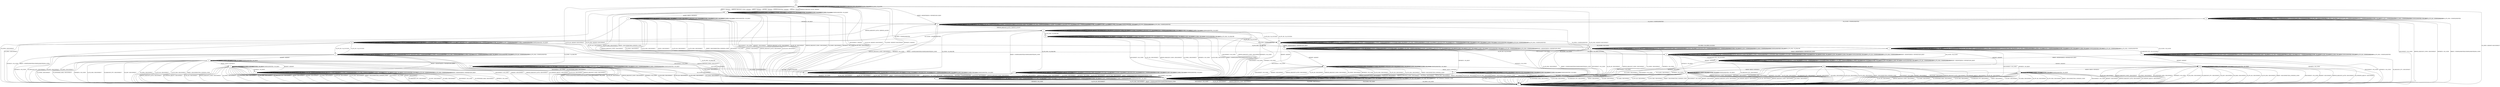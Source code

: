 digraph "" {
	graph ["Incoming time"=0.42444729804992676,
		"Outgoing time"=0.5488038063049316,
		Output="{'States': 32, 'Transitions': 683, 'Filename': '../results/ssh/OpenSSH-OpenSSH-cvc4-2.dot'}",
		Reference="{'States': 32, 'Transitions': 683, 'Filename': '../subjects/ssh/OpenSSH.dot'}",
		Solver=cvc4,
		Updated="{'States': 32, 'Transitions': 683, 'Filename': '../subjects/ssh/OpenSSH.dot'}",
		"f-measure"=1.0,
		precision=1.0,
		recall=1.0
	];
	a -> a	[key=0,
		label="KEXINIT / UNIMPLEMENTED"];
	a -> a	[key=1,
		label="SERVICE_REQUEST_AUTH / SERVICE_ACCEPT"];
	a -> a	[key=2,
		label="CH_WINDOW_ADJUST / UNIMPLEMENTED"];
	a -> a	[key=3,
		label="DEBUG / NO_RESP"];
	a -> a	[key=4,
		label="UA_NONE / UA_FAILURE"];
	a -> a	[key=5,
		label="CH_EXTENDED_DATA / UNIMPLEMENTED"];
	a -> a	[key=6,
		label="CH_OPEN / CH_MAX"];
	a -> a	[key=7,
		label="CH_REQUEST_PTY / UNIMPLEMENTED"];
	a -> a	[key=8,
		label="KEX30 / UNIMPLEMENTED"];
	a -> a	[key=9,
		label="IGNORE / NO_RESP"];
	a -> a	[key=10,
		label="CH_EOF / UNIMPLEMENTED"];
	a -> a	[key=11,
		label="CH_DATA / UNIMPLEMENTED"];
	a -> a	[key=12,
		label="UNIMPLEMENTED / NO_RESP"];
	a -> e	[key=0,
		label="CH_CLOSE / UNIMPLEMENTED"];
	a -> p	[key=0,
		label="DISCONNECT / NO_CONN"];
	a -> p	[key=1,
		label="UA_PK_OK / DISCONNECT"];
	a -> p	[key=2,
		label="SERVICE_REQUEST_CONN / DISCONNECT"];
	a -> p	[key=3,
		label="NEWKEYS / NO_CONN"];
	a -> p	[key=4,
		label="UA_PK_NOK / DISCONNECT"];
	a -> p	[key=5,
		label="UA_PW_OK / DISCONNECT"];
	a -> p	[key=6,
		label="UA_PW_NOK / DISCONNECT"];
	a -> p	[key=7,
		label="REKEY / UNIMPLEMENTED|UNIMPLEMENTED|NO_CONN"];
	b -> b	[key=0,
		label="KEXINIT / UNIMPLEMENTED"];
	b -> b	[key=1,
		label="CH_WINDOW_ADJUST / CH_NONE"];
	b -> b	[key=2,
		label="DEBUG / NO_RESP"];
	b -> b	[key=3,
		label="UA_PK_OK / UNIMPLEMENTED"];
	b -> b	[key=4,
		label="UA_NONE / UNIMPLEMENTED"];
	b -> b	[key=5,
		label="CH_EXTENDED_DATA / CH_NONE"];
	b -> b	[key=6,
		label="UA_PK_NOK / UNIMPLEMENTED"];
	b -> b	[key=7,
		label="CH_CLOSE / CH_NONE"];
	b -> b	[key=8,
		label="CH_REQUEST_PTY / CH_NONE"];
	b -> b	[key=9,
		label="KEX30 / UNIMPLEMENTED"];
	b -> b	[key=10,
		label="IGNORE / NO_RESP"];
	b -> b	[key=11,
		label="CH_EOF / CH_NONE"];
	b -> b	[key=12,
		label="CH_DATA / CH_NONE"];
	b -> b	[key=13,
		label="UNIMPLEMENTED / NO_RESP"];
	b -> b	[key=14,
		label="UA_PW_OK / UNIMPLEMENTED"];
	b -> b	[key=15,
		label="UA_PW_NOK / UNIMPLEMENTED"];
	b -> j	[key=0,
		label="SERVICE_REQUEST_AUTH / SERVICE_ACCEPT"];
	b -> q	[key=0,
		label="DISCONNECT / NO_CONN"];
	b -> q	[key=1,
		label="SERVICE_REQUEST_CONN / DISCONNECT"];
	b -> q	[key=2,
		label="NEWKEYS / NO_CONN"];
	b -> q	[key=3,
		label="REKEY / UNIMPLEMENTED|UNIMPLEMENTED|NO_CONN"];
	b -> cc	[key=0,
		label="CH_OPEN / UNIMPLEMENTED"];
	c -> c	[key=0,
		label="CH_WINDOW_ADJUST / CH_NONE"];
	c -> c	[key=1,
		label="DEBUG / NO_RESP"];
	c -> c	[key=2,
		label="CH_EXTENDED_DATA / CH_NONE"];
	c -> c	[key=3,
		label="CH_CLOSE / CH_NONE"];
	c -> c	[key=4,
		label="CH_REQUEST_PTY / CH_NONE"];
	c -> c	[key=5,
		label="IGNORE / NO_RESP"];
	c -> c	[key=6,
		label="CH_EOF / CH_NONE"];
	c -> c	[key=7,
		label="CH_DATA / CH_NONE"];
	c -> c	[key=8,
		label="UNIMPLEMENTED / NO_RESP"];
	c -> p	[key=0,
		label="CH_OPEN / DISCONNECT"];
	c -> q	[key=0,
		label="DISCONNECT / NO_CONN"];
	c -> q	[key=1,
		label="KEXINIT / DISCONNECT"];
	c -> q	[key=2,
		label="SERVICE_REQUEST_AUTH / DISCONNECT"];
	c -> q	[key=3,
		label="UA_PK_OK / DISCONNECT"];
	c -> q	[key=4,
		label="SERVICE_REQUEST_CONN / DISCONNECT"];
	c -> q	[key=5,
		label="UA_NONE / DISCONNECT"];
	c -> q	[key=6,
		label="UA_PK_NOK / DISCONNECT"];
	c -> q	[key=7,
		label="KEX30 / DISCONNECT"];
	c -> q	[key=8,
		label="UA_PW_OK / DISCONNECT"];
	c -> q	[key=9,
		label="UA_PW_NOK / DISCONNECT"];
	c -> q	[key=10,
		label="REKEY / DISCONNECT|NO_CONN|NO_CONN"];
	c -> s	[key=0,
		label="NEWKEYS / NO_RESP"];
	d -> d	[key=0,
		label="KEXINIT / UNIMPLEMENTED"];
	d -> d	[key=1,
		label="SERVICE_REQUEST_AUTH / SERVICE_ACCEPT"];
	d -> d	[key=2,
		label="CH_WINDOW_ADJUST / CH_NONE"];
	d -> d	[key=3,
		label="DEBUG / NO_RESP"];
	d -> d	[key=4,
		label="CH_EXTENDED_DATA / CH_NONE"];
	d -> d	[key=5,
		label="UA_PK_NOK / UA_FAILURE"];
	d -> d	[key=6,
		label="CH_CLOSE / CH_NONE"];
	d -> d	[key=7,
		label="CH_REQUEST_PTY / CH_NONE"];
	d -> d	[key=8,
		label="KEX30 / UNIMPLEMENTED"];
	d -> d	[key=9,
		label="IGNORE / NO_RESP"];
	d -> d	[key=10,
		label="CH_EOF / CH_NONE"];
	d -> d	[key=11,
		label="CH_DATA / CH_NONE"];
	d -> d	[key=12,
		label="UNIMPLEMENTED / NO_RESP"];
	d -> f	[key=0,
		label="CH_OPEN / UNIMPLEMENTED"];
	d -> q	[key=0,
		label="DISCONNECT / NO_CONN"];
	d -> q	[key=1,
		label="UA_PK_OK / DISCONNECT"];
	d -> q	[key=2,
		label="SERVICE_REQUEST_CONN / DISCONNECT"];
	d -> q	[key=3,
		label="UA_NONE / DISCONNECT"];
	d -> q	[key=4,
		label="NEWKEYS / NO_CONN"];
	d -> q	[key=5,
		label="UA_PW_OK / DISCONNECT"];
	d -> q	[key=6,
		label="UA_PW_NOK / DISCONNECT"];
	d -> q	[key=7,
		label="REKEY / UNIMPLEMENTED|UNIMPLEMENTED|NO_CONN"];
	e -> a	[key=0,
		label="CH_OPEN / UNIMPLEMENTED"];
	e -> e	[key=0,
		label="KEXINIT / UNIMPLEMENTED"];
	e -> e	[key=1,
		label="SERVICE_REQUEST_AUTH / SERVICE_ACCEPT"];
	e -> e	[key=2,
		label="CH_WINDOW_ADJUST / CH_NONE"];
	e -> e	[key=3,
		label="DEBUG / NO_RESP"];
	e -> e	[key=4,
		label="UA_NONE / UA_FAILURE"];
	e -> e	[key=5,
		label="CH_EXTENDED_DATA / CH_NONE"];
	e -> e	[key=6,
		label="CH_CLOSE / CH_NONE"];
	e -> e	[key=7,
		label="CH_REQUEST_PTY / CH_NONE"];
	e -> e	[key=8,
		label="KEX30 / UNIMPLEMENTED"];
	e -> e	[key=9,
		label="IGNORE / NO_RESP"];
	e -> e	[key=10,
		label="CH_EOF / CH_NONE"];
	e -> e	[key=11,
		label="CH_DATA / CH_NONE"];
	e -> e	[key=12,
		label="UNIMPLEMENTED / NO_RESP"];
	e -> q	[key=0,
		label="DISCONNECT / NO_CONN"];
	e -> q	[key=1,
		label="UA_PK_OK / DISCONNECT"];
	e -> q	[key=2,
		label="SERVICE_REQUEST_CONN / DISCONNECT"];
	e -> q	[key=3,
		label="NEWKEYS / NO_CONN"];
	e -> q	[key=4,
		label="UA_PK_NOK / DISCONNECT"];
	e -> q	[key=5,
		label="UA_PW_OK / DISCONNECT"];
	e -> q	[key=6,
		label="UA_PW_NOK / DISCONNECT"];
	e -> q	[key=7,
		label="REKEY / UNIMPLEMENTED|UNIMPLEMENTED|NO_CONN"];
	f -> d	[key=0,
		label="CH_CLOSE / UNIMPLEMENTED"];
	f -> f	[key=0,
		label="KEXINIT / UNIMPLEMENTED"];
	f -> f	[key=1,
		label="SERVICE_REQUEST_AUTH / SERVICE_ACCEPT"];
	f -> f	[key=2,
		label="CH_WINDOW_ADJUST / UNIMPLEMENTED"];
	f -> f	[key=3,
		label="DEBUG / NO_RESP"];
	f -> f	[key=4,
		label="CH_EXTENDED_DATA / UNIMPLEMENTED"];
	f -> f	[key=5,
		label="UA_PK_NOK / UA_FAILURE"];
	f -> f	[key=6,
		label="CH_OPEN / CH_MAX"];
	f -> f	[key=7,
		label="CH_REQUEST_PTY / UNIMPLEMENTED"];
	f -> f	[key=8,
		label="KEX30 / UNIMPLEMENTED"];
	f -> f	[key=9,
		label="IGNORE / NO_RESP"];
	f -> f	[key=10,
		label="CH_EOF / UNIMPLEMENTED"];
	f -> f	[key=11,
		label="CH_DATA / UNIMPLEMENTED"];
	f -> f	[key=12,
		label="UNIMPLEMENTED / NO_RESP"];
	f -> p	[key=0,
		label="DISCONNECT / NO_CONN"];
	f -> p	[key=1,
		label="UA_PK_OK / DISCONNECT"];
	f -> p	[key=2,
		label="SERVICE_REQUEST_CONN / DISCONNECT"];
	f -> p	[key=3,
		label="UA_NONE / DISCONNECT"];
	f -> p	[key=4,
		label="NEWKEYS / NO_CONN"];
	f -> p	[key=5,
		label="UA_PW_OK / DISCONNECT"];
	f -> p	[key=6,
		label="UA_PW_NOK / DISCONNECT"];
	f -> p	[key=7,
		label="REKEY / UNIMPLEMENTED|UNIMPLEMENTED|NO_CONN"];
	g -> g	[key=0,
		label="DEBUG / NO_RESP"];
	g -> g	[key=1,
		label="CH_OPEN / CH_MAX"];
	g -> g	[key=2,
		label="IGNORE / NO_RESP"];
	g -> g	[key=3,
		label="UNIMPLEMENTED / NO_RESP"];
	g -> p	[key=0,
		label="DISCONNECT / NO_CONN"];
	g -> p	[key=1,
		label="KEXINIT / DISCONNECT"];
	g -> p	[key=2,
		label="SERVICE_REQUEST_AUTH / DISCONNECT"];
	g -> p	[key=3,
		label="CH_WINDOW_ADJUST / DISCONNECT"];
	g -> p	[key=4,
		label="UA_PK_OK / DISCONNECT"];
	g -> p	[key=5,
		label="SERVICE_REQUEST_CONN / DISCONNECT"];
	g -> p	[key=6,
		label="UA_NONE / DISCONNECT"];
	g -> p	[key=7,
		label="CH_EXTENDED_DATA / DISCONNECT"];
	g -> p	[key=8,
		label="UA_PK_NOK / DISCONNECT"];
	g -> p	[key=9,
		label="CH_REQUEST_PTY / DISCONNECT"];
	g -> p	[key=10,
		label="KEX30 / DISCONNECT"];
	g -> p	[key=11,
		label="CH_EOF / DISCONNECT"];
	g -> p	[key=12,
		label="CH_DATA / DISCONNECT"];
	g -> p	[key=13,
		label="UA_PW_OK / DISCONNECT"];
	g -> p	[key=14,
		label="UA_PW_NOK / DISCONNECT"];
	g -> p	[key=15,
		label="REKEY / DISCONNECT|NO_CONN|NO_CONN"];
	g -> q	[key=0,
		label="CH_CLOSE / DISCONNECT"];
	g -> w	[key=0,
		label="NEWKEYS / NO_RESP"];
	h -> h	[key=0,
		label="KEXINIT / UNIMPLEMENTED"];
	h -> h	[key=1,
		label="SERVICE_REQUEST_AUTH / SERVICE_ACCEPT"];
	h -> h	[key=2,
		label="CH_WINDOW_ADJUST / UNIMPLEMENTED"];
	h -> h	[key=3,
		label="DEBUG / NO_RESP"];
	h -> h	[key=4,
		label="CH_EXTENDED_DATA / UNIMPLEMENTED"];
	h -> h	[key=5,
		label="CH_OPEN / CH_MAX"];
	h -> h	[key=6,
		label="CH_REQUEST_PTY / UNIMPLEMENTED"];
	h -> h	[key=7,
		label="KEX30 / UNIMPLEMENTED"];
	h -> h	[key=8,
		label="IGNORE / NO_RESP"];
	h -> h	[key=9,
		label="CH_EOF / UNIMPLEMENTED"];
	h -> h	[key=10,
		label="CH_DATA / UNIMPLEMENTED"];
	h -> h	[key=11,
		label="UNIMPLEMENTED / NO_RESP"];
	h -> h	[key=12,
		label="UA_PW_NOK / UA_FAILURE"];
	h -> m	[key=0,
		label="CH_CLOSE / UNIMPLEMENTED"];
	h -> p	[key=0,
		label="DISCONNECT / NO_CONN"];
	h -> p	[key=1,
		label="UA_PK_OK / DISCONNECT"];
	h -> p	[key=2,
		label="SERVICE_REQUEST_CONN / DISCONNECT"];
	h -> p	[key=3,
		label="UA_NONE / DISCONNECT"];
	h -> p	[key=4,
		label="NEWKEYS / NO_CONN"];
	h -> p	[key=5,
		label="UA_PK_NOK / DISCONNECT"];
	h -> p	[key=6,
		label="REKEY / UNIMPLEMENTED|UNIMPLEMENTED|NO_CONN"];
	h -> y	[key=0,
		label="UA_PW_OK / UA_SUCCESS"];
	i -> b	[key=0,
		label="NEWKEYS / NO_RESP"];
	i -> i	[key=0,
		label="CH_WINDOW_ADJUST / CH_NONE"];
	i -> i	[key=1,
		label="DEBUG / NO_RESP"];
	i -> i	[key=2,
		label="CH_EXTENDED_DATA / CH_NONE"];
	i -> i	[key=3,
		label="CH_CLOSE / CH_NONE"];
	i -> i	[key=4,
		label="CH_REQUEST_PTY / CH_NONE"];
	i -> i	[key=5,
		label="IGNORE / NO_RESP"];
	i -> i	[key=6,
		label="CH_EOF / CH_NONE"];
	i -> i	[key=7,
		label="CH_DATA / CH_NONE"];
	i -> i	[key=8,
		label="UNIMPLEMENTED / NO_RESP"];
	i -> p	[key=0,
		label="CH_OPEN / DISCONNECT"];
	i -> q	[key=0,
		label="DISCONNECT / NO_CONN"];
	i -> q	[key=1,
		label="KEXINIT / DISCONNECT"];
	i -> q	[key=2,
		label="SERVICE_REQUEST_AUTH / DISCONNECT"];
	i -> q	[key=3,
		label="UA_PK_OK / DISCONNECT"];
	i -> q	[key=4,
		label="SERVICE_REQUEST_CONN / DISCONNECT"];
	i -> q	[key=5,
		label="UA_NONE / DISCONNECT"];
	i -> q	[key=6,
		label="UA_PK_NOK / DISCONNECT"];
	i -> q	[key=7,
		label="KEX30 / DISCONNECT"];
	i -> q	[key=8,
		label="UA_PW_OK / DISCONNECT"];
	i -> q	[key=9,
		label="UA_PW_NOK / DISCONNECT"];
	i -> q	[key=10,
		label="REKEY / DISCONNECT|NO_CONN|NO_CONN"];
	j -> d	[key=0,
		label="UA_PK_NOK / UA_FAILURE"];
	j -> e	[key=0,
		label="UA_NONE / UA_FAILURE"];
	j -> j	[key=0,
		label="KEXINIT / UNIMPLEMENTED"];
	j -> j	[key=1,
		label="SERVICE_REQUEST_AUTH / SERVICE_ACCEPT"];
	j -> j	[key=2,
		label="CH_WINDOW_ADJUST / CH_NONE"];
	j -> j	[key=3,
		label="DEBUG / NO_RESP"];
	j -> j	[key=4,
		label="CH_EXTENDED_DATA / CH_NONE"];
	j -> j	[key=5,
		label="CH_CLOSE / CH_NONE"];
	j -> j	[key=6,
		label="CH_REQUEST_PTY / CH_NONE"];
	j -> j	[key=7,
		label="KEX30 / UNIMPLEMENTED"];
	j -> j	[key=8,
		label="IGNORE / NO_RESP"];
	j -> j	[key=9,
		label="CH_EOF / CH_NONE"];
	j -> j	[key=10,
		label="CH_DATA / CH_NONE"];
	j -> j	[key=11,
		label="UNIMPLEMENTED / NO_RESP"];
	j -> m	[key=0,
		label="UA_PW_NOK / UA_FAILURE"];
	j -> n	[key=0,
		label="UA_PK_OK / UA_SUCCESS"];
	j -> n	[key=1,
		label="UA_PW_OK / UA_SUCCESS"];
	j -> q	[key=0,
		label="DISCONNECT / NO_CONN"];
	j -> q	[key=1,
		label="SERVICE_REQUEST_CONN / DISCONNECT"];
	j -> q	[key=2,
		label="NEWKEYS / NO_CONN"];
	j -> q	[key=3,
		label="REKEY / UNIMPLEMENTED|UNIMPLEMENTED|NO_CONN"];
	j -> aa	[key=0,
		label="CH_OPEN / UNIMPLEMENTED"];
	k -> k	[key=0,
		label="DEBUG / NO_RESP"];
	k -> k	[key=1,
		label="CH_OPEN / CH_MAX"];
	k -> k	[key=2,
		label="IGNORE / NO_RESP"];
	k -> k	[key=3,
		label="UNIMPLEMENTED / NO_RESP"];
	k -> p	[key=0,
		label="DISCONNECT / NO_CONN"];
	k -> p	[key=1,
		label="KEXINIT / DISCONNECT"];
	k -> p	[key=2,
		label="SERVICE_REQUEST_AUTH / DISCONNECT"];
	k -> p	[key=3,
		label="CH_WINDOW_ADJUST / DISCONNECT"];
	k -> p	[key=4,
		label="UA_PK_OK / DISCONNECT"];
	k -> p	[key=5,
		label="SERVICE_REQUEST_CONN / DISCONNECT"];
	k -> p	[key=6,
		label="UA_NONE / DISCONNECT"];
	k -> p	[key=7,
		label="CH_EXTENDED_DATA / DISCONNECT"];
	k -> p	[key=8,
		label="NEWKEYS / NO_CONN"];
	k -> p	[key=9,
		label="UA_PK_NOK / DISCONNECT"];
	k -> p	[key=10,
		label="CH_REQUEST_PTY / DISCONNECT"];
	k -> p	[key=11,
		label="CH_EOF / DISCONNECT"];
	k -> p	[key=12,
		label="CH_DATA / DISCONNECT"];
	k -> p	[key=13,
		label="UA_PW_OK / DISCONNECT"];
	k -> p	[key=14,
		label="UA_PW_NOK / DISCONNECT"];
	k -> p	[key=15,
		label="REKEY / DISCONNECT|NO_CONN|NO_CONN"];
	k -> q	[key=0,
		label="CH_CLOSE / DISCONNECT"];
	k -> v	[key=0,
		label="KEX30 / KEX31+NEWKEYS"];
	l -> c	[key=0,
		label="KEX30 / KEX31+NEWKEYS"];
	l -> l	[key=0,
		label="CH_WINDOW_ADJUST / CH_NONE"];
	l -> l	[key=1,
		label="DEBUG / NO_RESP"];
	l -> l	[key=2,
		label="CH_EXTENDED_DATA / CH_NONE"];
	l -> l	[key=3,
		label="CH_CLOSE / CH_NONE"];
	l -> l	[key=4,
		label="CH_REQUEST_PTY / CH_NONE"];
	l -> l	[key=5,
		label="IGNORE / NO_RESP"];
	l -> l	[key=6,
		label="CH_EOF / CH_NONE"];
	l -> l	[key=7,
		label="CH_DATA / CH_NONE"];
	l -> l	[key=8,
		label="UNIMPLEMENTED / NO_RESP"];
	l -> p	[key=0,
		label="CH_OPEN / DISCONNECT"];
	l -> q	[key=0,
		label="DISCONNECT / NO_CONN"];
	l -> q	[key=1,
		label="KEXINIT / DISCONNECT"];
	l -> q	[key=2,
		label="SERVICE_REQUEST_AUTH / DISCONNECT"];
	l -> q	[key=3,
		label="UA_PK_OK / DISCONNECT"];
	l -> q	[key=4,
		label="SERVICE_REQUEST_CONN / DISCONNECT"];
	l -> q	[key=5,
		label="UA_NONE / DISCONNECT"];
	l -> q	[key=6,
		label="NEWKEYS / NO_CONN"];
	l -> q	[key=7,
		label="UA_PK_NOK / DISCONNECT"];
	l -> q	[key=8,
		label="UA_PW_OK / DISCONNECT"];
	l -> q	[key=9,
		label="UA_PW_NOK / DISCONNECT"];
	l -> q	[key=10,
		label="REKEY / DISCONNECT|NO_CONN|NO_CONN"];
	m -> h	[key=0,
		label="CH_OPEN / UNIMPLEMENTED"];
	m -> m	[key=0,
		label="KEXINIT / UNIMPLEMENTED"];
	m -> m	[key=1,
		label="SERVICE_REQUEST_AUTH / SERVICE_ACCEPT"];
	m -> m	[key=2,
		label="CH_WINDOW_ADJUST / CH_NONE"];
	m -> m	[key=3,
		label="DEBUG / NO_RESP"];
	m -> m	[key=4,
		label="CH_EXTENDED_DATA / CH_NONE"];
	m -> m	[key=5,
		label="CH_CLOSE / CH_NONE"];
	m -> m	[key=6,
		label="CH_REQUEST_PTY / CH_NONE"];
	m -> m	[key=7,
		label="KEX30 / UNIMPLEMENTED"];
	m -> m	[key=8,
		label="IGNORE / NO_RESP"];
	m -> m	[key=9,
		label="CH_EOF / CH_NONE"];
	m -> m	[key=10,
		label="CH_DATA / CH_NONE"];
	m -> m	[key=11,
		label="UNIMPLEMENTED / NO_RESP"];
	m -> m	[key=12,
		label="UA_PW_NOK / UA_FAILURE"];
	m -> n	[key=0,
		label="UA_PW_OK / UA_SUCCESS"];
	m -> q	[key=0,
		label="DISCONNECT / NO_CONN"];
	m -> q	[key=1,
		label="UA_PK_OK / DISCONNECT"];
	m -> q	[key=2,
		label="SERVICE_REQUEST_CONN / DISCONNECT"];
	m -> q	[key=3,
		label="UA_NONE / DISCONNECT"];
	m -> q	[key=4,
		label="NEWKEYS / NO_CONN"];
	m -> q	[key=5,
		label="UA_PK_NOK / DISCONNECT"];
	m -> q	[key=6,
		label="REKEY / UNIMPLEMENTED|UNIMPLEMENTED|NO_CONN"];
	n -> l	[key=0,
		label="KEXINIT / KEXINIT"];
	n -> n	[key=0,
		label="SERVICE_REQUEST_AUTH / UNIMPLEMENTED"];
	n -> n	[key=1,
		label="CH_WINDOW_ADJUST / CH_NONE"];
	n -> n	[key=2,
		label="DEBUG / NO_RESP"];
	n -> n	[key=3,
		label="UA_PK_OK / UNIMPLEMENTED"];
	n -> n	[key=4,
		label="SERVICE_REQUEST_CONN / UNIMPLEMENTED"];
	n -> n	[key=5,
		label="UA_NONE / UNIMPLEMENTED"];
	n -> n	[key=6,
		label="CH_EXTENDED_DATA / CH_NONE"];
	n -> n	[key=7,
		label="UA_PK_NOK / UNIMPLEMENTED"];
	n -> n	[key=8,
		label="CH_CLOSE / CH_NONE"];
	n -> n	[key=9,
		label="CH_REQUEST_PTY / CH_NONE"];
	n -> n	[key=10,
		label="KEX30 / UNIMPLEMENTED"];
	n -> n	[key=11,
		label="IGNORE / NO_RESP"];
	n -> n	[key=12,
		label="CH_EOF / CH_NONE"];
	n -> n	[key=13,
		label="CH_DATA / CH_NONE"];
	n -> n	[key=14,
		label="UNIMPLEMENTED / NO_RESP"];
	n -> n	[key=15,
		label="UA_PW_OK / UNIMPLEMENTED"];
	n -> n	[key=16,
		label="UA_PW_NOK / UNIMPLEMENTED"];
	n -> q	[key=0,
		label="DISCONNECT / NO_CONN"];
	n -> q	[key=1,
		label="NEWKEYS / NO_CONN"];
	n -> r	[key=0,
		label="CH_OPEN / CH_OPEN_SUCCESS"];
	n -> s	[key=0,
		label="REKEY / KEXINIT|KEX31+NEWKEYS|NO_RESP"];
	o -> i	[key=0,
		label="KEX30 / KEX31+NEWKEYS"];
	o -> o	[key=0,
		label="CH_WINDOW_ADJUST / CH_NONE"];
	o -> o	[key=1,
		label="DEBUG / NO_RESP"];
	o -> o	[key=2,
		label="CH_EXTENDED_DATA / CH_NONE"];
	o -> o	[key=3,
		label="CH_CLOSE / CH_NONE"];
	o -> o	[key=4,
		label="CH_REQUEST_PTY / CH_NONE"];
	o -> o	[key=5,
		label="IGNORE / NO_RESP"];
	o -> o	[key=6,
		label="CH_EOF / CH_NONE"];
	o -> o	[key=7,
		label="CH_DATA / CH_NONE"];
	o -> o	[key=8,
		label="UNIMPLEMENTED / NO_RESP"];
	o -> p	[key=0,
		label="CH_OPEN / DISCONNECT"];
	o -> q	[key=0,
		label="DISCONNECT / NO_CONN"];
	o -> q	[key=1,
		label="KEXINIT / DISCONNECT"];
	o -> q	[key=2,
		label="SERVICE_REQUEST_AUTH / DISCONNECT"];
	o -> q	[key=3,
		label="UA_PK_OK / DISCONNECT"];
	o -> q	[key=4,
		label="SERVICE_REQUEST_CONN / DISCONNECT"];
	o -> q	[key=5,
		label="UA_NONE / DISCONNECT"];
	o -> q	[key=6,
		label="NEWKEYS / NO_CONN"];
	o -> q	[key=7,
		label="UA_PK_NOK / DISCONNECT"];
	o -> q	[key=8,
		label="UA_PW_OK / DISCONNECT"];
	o -> q	[key=9,
		label="UA_PW_NOK / DISCONNECT"];
	o -> q	[key=10,
		label="REKEY / DISCONNECT|NO_CONN|NO_CONN"];
	p -> p	[key=0,
		label="DISCONNECT / NO_CONN"];
	p -> p	[key=1,
		label="KEXINIT / NO_CONN"];
	p -> p	[key=2,
		label="SERVICE_REQUEST_AUTH / NO_CONN"];
	p -> p	[key=3,
		label="CH_WINDOW_ADJUST / NO_CONN"];
	p -> p	[key=4,
		label="DEBUG / NO_CONN"];
	p -> p	[key=5,
		label="UA_PK_OK / NO_CONN"];
	p -> p	[key=6,
		label="SERVICE_REQUEST_CONN / NO_CONN"];
	p -> p	[key=7,
		label="UA_NONE / NO_CONN"];
	p -> p	[key=8,
		label="CH_EXTENDED_DATA / NO_CONN"];
	p -> p	[key=9,
		label="NEWKEYS / NO_CONN"];
	p -> p	[key=10,
		label="UA_PK_NOK / NO_CONN"];
	p -> p	[key=11,
		label="CH_OPEN / CH_MAX"];
	p -> p	[key=12,
		label="CH_REQUEST_PTY / NO_CONN"];
	p -> p	[key=13,
		label="KEX30 / NO_CONN"];
	p -> p	[key=14,
		label="IGNORE / NO_CONN"];
	p -> p	[key=15,
		label="CH_EOF / NO_CONN"];
	p -> p	[key=16,
		label="CH_DATA / NO_CONN"];
	p -> p	[key=17,
		label="UNIMPLEMENTED / NO_CONN"];
	p -> p	[key=18,
		label="UA_PW_OK / NO_CONN"];
	p -> p	[key=19,
		label="UA_PW_NOK / NO_CONN"];
	p -> p	[key=20,
		label="REKEY / NO_CONN|NO_CONN|NO_CONN"];
	p -> q	[key=0,
		label="CH_CLOSE / NO_CONN"];
	q -> p	[key=0,
		label="CH_OPEN / NO_CONN"];
	q -> q	[key=0,
		label="DISCONNECT / NO_CONN"];
	q -> q	[key=1,
		label="KEXINIT / NO_CONN"];
	q -> q	[key=2,
		label="SERVICE_REQUEST_AUTH / NO_CONN"];
	q -> q	[key=3,
		label="CH_WINDOW_ADJUST / CH_NONE"];
	q -> q	[key=4,
		label="DEBUG / NO_CONN"];
	q -> q	[key=5,
		label="UA_PK_OK / NO_CONN"];
	q -> q	[key=6,
		label="SERVICE_REQUEST_CONN / NO_CONN"];
	q -> q	[key=7,
		label="UA_NONE / NO_CONN"];
	q -> q	[key=8,
		label="CH_EXTENDED_DATA / CH_NONE"];
	q -> q	[key=9,
		label="NEWKEYS / NO_CONN"];
	q -> q	[key=10,
		label="UA_PK_NOK / NO_CONN"];
	q -> q	[key=11,
		label="CH_CLOSE / CH_NONE"];
	q -> q	[key=12,
		label="CH_REQUEST_PTY / CH_NONE"];
	q -> q	[key=13,
		label="KEX30 / NO_CONN"];
	q -> q	[key=14,
		label="IGNORE / NO_CONN"];
	q -> q	[key=15,
		label="CH_EOF / CH_NONE"];
	q -> q	[key=16,
		label="CH_DATA / CH_NONE"];
	q -> q	[key=17,
		label="UNIMPLEMENTED / NO_CONN"];
	q -> q	[key=18,
		label="UA_PW_OK / NO_CONN"];
	q -> q	[key=19,
		label="UA_PW_NOK / NO_CONN"];
	q -> q	[key=20,
		label="REKEY / NO_CONN|NO_CONN|NO_CONN"];
	r -> n	[key=0,
		label="CH_CLOSE / CH_CLOSE"];
	r -> p	[key=0,
		label="DISCONNECT / NO_CONN"];
	r -> p	[key=1,
		label="NEWKEYS / NO_CONN"];
	r -> r	[key=0,
		label="SERVICE_REQUEST_AUTH / UNIMPLEMENTED"];
	r -> r	[key=1,
		label="CH_WINDOW_ADJUST / NO_RESP"];
	r -> r	[key=2,
		label="DEBUG / NO_RESP"];
	r -> r	[key=3,
		label="UA_PK_OK / UNIMPLEMENTED"];
	r -> r	[key=4,
		label="SERVICE_REQUEST_CONN / UNIMPLEMENTED"];
	r -> r	[key=5,
		label="UA_NONE / UNIMPLEMENTED"];
	r -> r	[key=6,
		label="CH_EXTENDED_DATA / NO_RESP"];
	r -> r	[key=7,
		label="UA_PK_NOK / UNIMPLEMENTED"];
	r -> r	[key=8,
		label="CH_OPEN / CH_MAX"];
	r -> r	[key=9,
		label="KEX30 / UNIMPLEMENTED"];
	r -> r	[key=10,
		label="IGNORE / NO_RESP"];
	r -> r	[key=11,
		label="CH_EOF / NO_RESP"];
	r -> r	[key=12,
		label="CH_DATA / NO_RESP"];
	r -> r	[key=13,
		label="UNIMPLEMENTED / NO_RESP"];
	r -> r	[key=14,
		label="UA_PW_OK / UNIMPLEMENTED"];
	r -> r	[key=15,
		label="UA_PW_NOK / UNIMPLEMENTED"];
	r -> u	[key=0,
		label="CH_REQUEST_PTY / CH_SUCCESS"];
	r -> x	[key=0,
		label="REKEY / KEXINIT|KEX31+NEWKEYS|NO_RESP"];
	r -> ee	[key=0,
		label="KEXINIT / KEXINIT"];
	s -> l	[key=0,
		label="KEXINIT / KEXINIT"];
	s -> q	[key=0,
		label="DISCONNECT / NO_CONN"];
	s -> q	[key=1,
		label="NEWKEYS / NO_CONN"];
	s -> s	[key=0,
		label="SERVICE_REQUEST_AUTH / NO_RESP"];
	s -> s	[key=1,
		label="CH_WINDOW_ADJUST / CH_NONE"];
	s -> s	[key=2,
		label="DEBUG / NO_RESP"];
	s -> s	[key=3,
		label="UA_PK_OK / UNIMPLEMENTED"];
	s -> s	[key=4,
		label="SERVICE_REQUEST_CONN / NO_RESP"];
	s -> s	[key=5,
		label="UA_NONE / UNIMPLEMENTED"];
	s -> s	[key=6,
		label="CH_EXTENDED_DATA / CH_NONE"];
	s -> s	[key=7,
		label="UA_PK_NOK / UNIMPLEMENTED"];
	s -> s	[key=8,
		label="CH_CLOSE / CH_NONE"];
	s -> s	[key=9,
		label="CH_REQUEST_PTY / CH_NONE"];
	s -> s	[key=10,
		label="KEX30 / NO_RESP"];
	s -> s	[key=11,
		label="IGNORE / NO_RESP"];
	s -> s	[key=12,
		label="CH_EOF / CH_NONE"];
	s -> s	[key=13,
		label="CH_DATA / CH_NONE"];
	s -> s	[key=14,
		label="UNIMPLEMENTED / NO_RESP"];
	s -> s	[key=15,
		label="UA_PW_OK / UNIMPLEMENTED"];
	s -> s	[key=16,
		label="UA_PW_NOK / UNIMPLEMENTED"];
	s -> s	[key=17,
		label="REKEY / KEXINIT|KEX31+NEWKEYS|NO_RESP"];
	s -> x	[key=0,
		label="CH_OPEN / CH_OPEN_SUCCESS"];
	t -> k	[key=0,
		label="KEXINIT / KEXINIT"];
	t -> p	[key=0,
		label="DISCONNECT / NO_CONN"];
	t -> p	[key=1,
		label="CH_EXTENDED_DATA / DISCONNECT"];
	t -> p	[key=2,
		label="NEWKEYS / NO_CONN"];
	t -> p	[key=3,
		label="CH_REQUEST_PTY / DISCONNECT"];
	t -> p	[key=4,
		label="CH_EOF / DISCONNECT"];
	t -> p	[key=5,
		label="CH_DATA / DISCONNECT"];
	t -> q	[key=0,
		label="CH_CLOSE / DISCONNECT"];
	t -> t	[key=0,
		label="SERVICE_REQUEST_AUTH / NO_RESP"];
	t -> t	[key=1,
		label="CH_WINDOW_ADJUST / NO_RESP"];
	t -> t	[key=2,
		label="DEBUG / NO_RESP"];
	t -> t	[key=3,
		label="UA_PK_OK / UNIMPLEMENTED"];
	t -> t	[key=4,
		label="SERVICE_REQUEST_CONN / NO_RESP"];
	t -> t	[key=5,
		label="UA_NONE / UNIMPLEMENTED"];
	t -> t	[key=6,
		label="UA_PK_NOK / UNIMPLEMENTED"];
	t -> t	[key=7,
		label="CH_OPEN / CH_MAX"];
	t -> t	[key=8,
		label="KEX30 / NO_RESP"];
	t -> t	[key=9,
		label="IGNORE / NO_RESP"];
	t -> t	[key=10,
		label="UNIMPLEMENTED / NO_RESP"];
	t -> t	[key=11,
		label="UA_PW_OK / UNIMPLEMENTED"];
	t -> t	[key=12,
		label="UA_PW_NOK / UNIMPLEMENTED"];
	t -> t	[key=13,
		label="REKEY / KEXINIT|KEX31+NEWKEYS|NO_RESP"];
	u -> n	[key=0,
		label="CH_CLOSE / CH_CLOSE"];
	u -> p	[key=0,
		label="DISCONNECT / NO_CONN"];
	u -> p	[key=1,
		label="NEWKEYS / NO_CONN"];
	u -> p	[key=2,
		label="CH_REQUEST_PTY / DISCONNECT"];
	u -> u	[key=0,
		label="SERVICE_REQUEST_AUTH / UNIMPLEMENTED"];
	u -> u	[key=1,
		label="CH_WINDOW_ADJUST / NO_RESP"];
	u -> u	[key=2,
		label="DEBUG / NO_RESP"];
	u -> u	[key=3,
		label="UA_PK_OK / UNIMPLEMENTED"];
	u -> u	[key=4,
		label="SERVICE_REQUEST_CONN / UNIMPLEMENTED"];
	u -> u	[key=5,
		label="UA_NONE / UNIMPLEMENTED"];
	u -> u	[key=6,
		label="CH_EXTENDED_DATA / NO_RESP"];
	u -> u	[key=7,
		label="UA_PK_NOK / UNIMPLEMENTED"];
	u -> u	[key=8,
		label="CH_OPEN / CH_MAX"];
	u -> u	[key=9,
		label="KEX30 / UNIMPLEMENTED"];
	u -> u	[key=10,
		label="IGNORE / NO_RESP"];
	u -> u	[key=11,
		label="CH_EOF / NO_RESP"];
	u -> u	[key=12,
		label="CH_DATA / NO_RESP"];
	u -> u	[key=13,
		label="UNIMPLEMENTED / NO_RESP"];
	u -> u	[key=14,
		label="UA_PW_OK / UNIMPLEMENTED"];
	u -> u	[key=15,
		label="UA_PW_NOK / UNIMPLEMENTED"];
	u -> w	[key=0,
		label="REKEY / KEXINIT|KEX31+NEWKEYS|NO_RESP"];
	u -> dd	[key=0,
		label="KEXINIT / KEXINIT"];
	v -> p	[key=0,
		label="DISCONNECT / NO_CONN"];
	v -> p	[key=1,
		label="KEXINIT / DISCONNECT"];
	v -> p	[key=2,
		label="SERVICE_REQUEST_AUTH / DISCONNECT"];
	v -> p	[key=3,
		label="CH_WINDOW_ADJUST / DISCONNECT"];
	v -> p	[key=4,
		label="UA_PK_OK / DISCONNECT"];
	v -> p	[key=5,
		label="SERVICE_REQUEST_CONN / DISCONNECT"];
	v -> p	[key=6,
		label="UA_NONE / DISCONNECT"];
	v -> p	[key=7,
		label="CH_EXTENDED_DATA / DISCONNECT"];
	v -> p	[key=8,
		label="UA_PK_NOK / DISCONNECT"];
	v -> p	[key=9,
		label="CH_REQUEST_PTY / DISCONNECT"];
	v -> p	[key=10,
		label="KEX30 / DISCONNECT"];
	v -> p	[key=11,
		label="CH_EOF / DISCONNECT"];
	v -> p	[key=12,
		label="CH_DATA / DISCONNECT"];
	v -> p	[key=13,
		label="UA_PW_OK / DISCONNECT"];
	v -> p	[key=14,
		label="UA_PW_NOK / DISCONNECT"];
	v -> p	[key=15,
		label="REKEY / DISCONNECT|NO_CONN|NO_CONN"];
	v -> q	[key=0,
		label="CH_CLOSE / DISCONNECT"];
	v -> t	[key=0,
		label="NEWKEYS / NO_RESP"];
	v -> v	[key=0,
		label="DEBUG / NO_RESP"];
	v -> v	[key=1,
		label="CH_OPEN / CH_MAX"];
	v -> v	[key=2,
		label="IGNORE / NO_RESP"];
	v -> v	[key=3,
		label="UNIMPLEMENTED / NO_RESP"];
	w -> p	[key=0,
		label="DISCONNECT / NO_CONN"];
	w -> p	[key=1,
		label="NEWKEYS / NO_CONN"];
	w -> p	[key=2,
		label="CH_REQUEST_PTY / DISCONNECT"];
	w -> s	[key=0,
		label="CH_CLOSE / CH_CLOSE"];
	w -> w	[key=0,
		label="SERVICE_REQUEST_AUTH / NO_RESP"];
	w -> w	[key=1,
		label="CH_WINDOW_ADJUST / NO_RESP"];
	w -> w	[key=2,
		label="DEBUG / NO_RESP"];
	w -> w	[key=3,
		label="UA_PK_OK / UNIMPLEMENTED"];
	w -> w	[key=4,
		label="SERVICE_REQUEST_CONN / NO_RESP"];
	w -> w	[key=5,
		label="UA_NONE / UNIMPLEMENTED"];
	w -> w	[key=6,
		label="CH_EXTENDED_DATA / NO_RESP"];
	w -> w	[key=7,
		label="UA_PK_NOK / UNIMPLEMENTED"];
	w -> w	[key=8,
		label="CH_OPEN / CH_MAX"];
	w -> w	[key=9,
		label="KEX30 / NO_RESP"];
	w -> w	[key=10,
		label="IGNORE / NO_RESP"];
	w -> w	[key=11,
		label="CH_EOF / NO_RESP"];
	w -> w	[key=12,
		label="CH_DATA / NO_RESP"];
	w -> w	[key=13,
		label="UNIMPLEMENTED / NO_RESP"];
	w -> w	[key=14,
		label="UA_PW_OK / UNIMPLEMENTED"];
	w -> w	[key=15,
		label="UA_PW_NOK / UNIMPLEMENTED"];
	w -> w	[key=16,
		label="REKEY / KEXINIT|KEX31+NEWKEYS|NO_RESP"];
	w -> dd	[key=0,
		label="KEXINIT / KEXINIT"];
	x -> p	[key=0,
		label="DISCONNECT / NO_CONN"];
	x -> p	[key=1,
		label="NEWKEYS / NO_CONN"];
	x -> s	[key=0,
		label="CH_CLOSE / CH_CLOSE"];
	x -> w	[key=0,
		label="CH_REQUEST_PTY / CH_SUCCESS"];
	x -> x	[key=0,
		label="SERVICE_REQUEST_AUTH / NO_RESP"];
	x -> x	[key=1,
		label="CH_WINDOW_ADJUST / NO_RESP"];
	x -> x	[key=2,
		label="DEBUG / NO_RESP"];
	x -> x	[key=3,
		label="UA_PK_OK / UNIMPLEMENTED"];
	x -> x	[key=4,
		label="SERVICE_REQUEST_CONN / NO_RESP"];
	x -> x	[key=5,
		label="UA_NONE / UNIMPLEMENTED"];
	x -> x	[key=6,
		label="CH_EXTENDED_DATA / NO_RESP"];
	x -> x	[key=7,
		label="UA_PK_NOK / UNIMPLEMENTED"];
	x -> x	[key=8,
		label="CH_OPEN / CH_MAX"];
	x -> x	[key=9,
		label="KEX30 / NO_RESP"];
	x -> x	[key=10,
		label="IGNORE / NO_RESP"];
	x -> x	[key=11,
		label="CH_EOF / NO_RESP"];
	x -> x	[key=12,
		label="CH_DATA / NO_RESP"];
	x -> x	[key=13,
		label="UNIMPLEMENTED / NO_RESP"];
	x -> x	[key=14,
		label="UA_PW_OK / UNIMPLEMENTED"];
	x -> x	[key=15,
		label="UA_PW_NOK / UNIMPLEMENTED"];
	x -> x	[key=16,
		label="REKEY / KEXINIT|KEX31+NEWKEYS|NO_RESP"];
	x -> ee	[key=0,
		label="KEXINIT / KEXINIT"];
	y -> k	[key=0,
		label="KEXINIT / KEXINIT"];
	y -> p	[key=0,
		label="DISCONNECT / NO_CONN"];
	y -> p	[key=1,
		label="CH_EXTENDED_DATA / DISCONNECT"];
	y -> p	[key=2,
		label="NEWKEYS / NO_CONN"];
	y -> p	[key=3,
		label="CH_REQUEST_PTY / DISCONNECT"];
	y -> p	[key=4,
		label="CH_EOF / DISCONNECT"];
	y -> p	[key=5,
		label="CH_DATA / DISCONNECT"];
	y -> q	[key=0,
		label="CH_CLOSE / DISCONNECT"];
	y -> t	[key=0,
		label="REKEY / KEXINIT|KEX31+NEWKEYS|NO_RESP"];
	y -> y	[key=0,
		label="SERVICE_REQUEST_AUTH / UNIMPLEMENTED"];
	y -> y	[key=1,
		label="CH_WINDOW_ADJUST / NO_RESP"];
	y -> y	[key=2,
		label="DEBUG / NO_RESP"];
	y -> y	[key=3,
		label="UA_PK_OK / UNIMPLEMENTED"];
	y -> y	[key=4,
		label="SERVICE_REQUEST_CONN / UNIMPLEMENTED"];
	y -> y	[key=5,
		label="UA_NONE / UNIMPLEMENTED"];
	y -> y	[key=6,
		label="UA_PK_NOK / UNIMPLEMENTED"];
	y -> y	[key=7,
		label="CH_OPEN / CH_MAX"];
	y -> y	[key=8,
		label="KEX30 / UNIMPLEMENTED"];
	y -> y	[key=9,
		label="IGNORE / NO_RESP"];
	y -> y	[key=10,
		label="UNIMPLEMENTED / NO_RESP"];
	y -> y	[key=11,
		label="UA_PW_OK / UNIMPLEMENTED"];
	y -> y	[key=12,
		label="UA_PW_NOK / UNIMPLEMENTED"];
	z -> b	[key=0,
		label="REKEY / KEXINIT|KEX31+NEWKEYS|NO_RESP"];
	z -> o	[key=0,
		label="KEXINIT / KEXINIT"];
	z -> o	[key=1,
		label="SERVICE_REQUEST_AUTH / KEXINIT"];
	z -> o	[key=2,
		label="DEBUG / KEXINIT"];
	z -> o	[key=3,
		label="SERVICE_REQUEST_CONN / KEXINIT"];
	z -> o	[key=4,
		label="KEX30 / KEXINIT"];
	z -> o	[key=5,
		label="IGNORE / KEXINIT"];
	z -> o	[key=6,
		label="UNIMPLEMENTED / KEXINIT"];
	z -> p	[key=0,
		label="CH_OPEN / KEXINIT+DISCONNECT"];
	z -> q	[key=0,
		label="DISCONNECT / KEXINIT"];
	z -> q	[key=1,
		label="UA_PK_OK / KEXINIT+DISCONNECT"];
	z -> q	[key=2,
		label="UA_NONE / KEXINIT+DISCONNECT"];
	z -> q	[key=3,
		label="NEWKEYS / KEXINIT"];
	z -> q	[key=4,
		label="UA_PK_NOK / KEXINIT+DISCONNECT"];
	z -> q	[key=5,
		label="UA_PW_OK / KEXINIT+DISCONNECT"];
	z -> q	[key=6,
		label="UA_PW_NOK / KEXINIT+DISCONNECT"];
	z -> z	[key=0,
		label="CH_WINDOW_ADJUST / CH_NONE"];
	z -> z	[key=1,
		label="CH_EXTENDED_DATA / CH_NONE"];
	z -> z	[key=2,
		label="CH_CLOSE / CH_NONE"];
	z -> z	[key=3,
		label="CH_REQUEST_PTY / CH_NONE"];
	z -> z	[key=4,
		label="CH_EOF / CH_NONE"];
	z -> z	[key=5,
		label="CH_DATA / CH_NONE"];
	aa -> a	[key=0,
		label="UA_NONE / UA_FAILURE"];
	aa -> f	[key=0,
		label="UA_PK_NOK / UA_FAILURE"];
	aa -> h	[key=0,
		label="UA_PW_NOK / UA_FAILURE"];
	aa -> j	[key=0,
		label="CH_CLOSE / UNIMPLEMENTED"];
	aa -> p	[key=0,
		label="DISCONNECT / NO_CONN"];
	aa -> p	[key=1,
		label="SERVICE_REQUEST_CONN / DISCONNECT"];
	aa -> p	[key=2,
		label="NEWKEYS / NO_CONN"];
	aa -> p	[key=3,
		label="REKEY / UNIMPLEMENTED|UNIMPLEMENTED|NO_CONN"];
	aa -> y	[key=0,
		label="UA_PK_OK / UA_SUCCESS"];
	aa -> y	[key=1,
		label="UA_PW_OK / UA_SUCCESS"];
	aa -> aa	[key=0,
		label="KEXINIT / UNIMPLEMENTED"];
	aa -> aa	[key=1,
		label="SERVICE_REQUEST_AUTH / SERVICE_ACCEPT"];
	aa -> aa	[key=2,
		label="CH_WINDOW_ADJUST / UNIMPLEMENTED"];
	aa -> aa	[key=3,
		label="DEBUG / NO_RESP"];
	aa -> aa	[key=4,
		label="CH_EXTENDED_DATA / UNIMPLEMENTED"];
	aa -> aa	[key=5,
		label="CH_OPEN / CH_MAX"];
	aa -> aa	[key=6,
		label="CH_REQUEST_PTY / UNIMPLEMENTED"];
	aa -> aa	[key=7,
		label="KEX30 / UNIMPLEMENTED"];
	aa -> aa	[key=8,
		label="IGNORE / NO_RESP"];
	aa -> aa	[key=9,
		label="CH_EOF / UNIMPLEMENTED"];
	aa -> aa	[key=10,
		label="CH_DATA / UNIMPLEMENTED"];
	aa -> aa	[key=11,
		label="UNIMPLEMENTED / NO_RESP"];
	bb -> p	[key=0,
		label="DISCONNECT / NO_CONN"];
	bb -> p	[key=1,
		label="KEXINIT / DISCONNECT"];
	bb -> p	[key=2,
		label="SERVICE_REQUEST_AUTH / DISCONNECT"];
	bb -> p	[key=3,
		label="CH_WINDOW_ADJUST / DISCONNECT"];
	bb -> p	[key=4,
		label="UA_PK_OK / DISCONNECT"];
	bb -> p	[key=5,
		label="SERVICE_REQUEST_CONN / DISCONNECT"];
	bb -> p	[key=6,
		label="UA_NONE / DISCONNECT"];
	bb -> p	[key=7,
		label="CH_EXTENDED_DATA / DISCONNECT"];
	bb -> p	[key=8,
		label="UA_PK_NOK / DISCONNECT"];
	bb -> p	[key=9,
		label="CH_REQUEST_PTY / DISCONNECT"];
	bb -> p	[key=10,
		label="KEX30 / DISCONNECT"];
	bb -> p	[key=11,
		label="CH_EOF / DISCONNECT"];
	bb -> p	[key=12,
		label="CH_DATA / DISCONNECT"];
	bb -> p	[key=13,
		label="UA_PW_OK / DISCONNECT"];
	bb -> p	[key=14,
		label="UA_PW_NOK / DISCONNECT"];
	bb -> p	[key=15,
		label="REKEY / DISCONNECT|NO_CONN|NO_CONN"];
	bb -> q	[key=0,
		label="CH_CLOSE / DISCONNECT"];
	bb -> x	[key=0,
		label="NEWKEYS / NO_RESP"];
	bb -> bb	[key=0,
		label="DEBUG / NO_RESP"];
	bb -> bb	[key=1,
		label="CH_OPEN / CH_MAX"];
	bb -> bb	[key=2,
		label="IGNORE / NO_RESP"];
	bb -> bb	[key=3,
		label="UNIMPLEMENTED / NO_RESP"];
	cc -> b	[key=0,
		label="CH_CLOSE / UNIMPLEMENTED"];
	cc -> p	[key=0,
		label="DISCONNECT / NO_CONN"];
	cc -> p	[key=1,
		label="SERVICE_REQUEST_CONN / DISCONNECT"];
	cc -> p	[key=2,
		label="NEWKEYS / NO_CONN"];
	cc -> p	[key=3,
		label="REKEY / UNIMPLEMENTED|UNIMPLEMENTED|NO_CONN"];
	cc -> aa	[key=0,
		label="SERVICE_REQUEST_AUTH / SERVICE_ACCEPT"];
	cc -> cc	[key=0,
		label="KEXINIT / UNIMPLEMENTED"];
	cc -> cc	[key=1,
		label="CH_WINDOW_ADJUST / UNIMPLEMENTED"];
	cc -> cc	[key=2,
		label="DEBUG / NO_RESP"];
	cc -> cc	[key=3,
		label="UA_PK_OK / UNIMPLEMENTED"];
	cc -> cc	[key=4,
		label="UA_NONE / UNIMPLEMENTED"];
	cc -> cc	[key=5,
		label="CH_EXTENDED_DATA / UNIMPLEMENTED"];
	cc -> cc	[key=6,
		label="UA_PK_NOK / UNIMPLEMENTED"];
	cc -> cc	[key=7,
		label="CH_OPEN / CH_MAX"];
	cc -> cc	[key=8,
		label="CH_REQUEST_PTY / UNIMPLEMENTED"];
	cc -> cc	[key=9,
		label="KEX30 / UNIMPLEMENTED"];
	cc -> cc	[key=10,
		label="IGNORE / NO_RESP"];
	cc -> cc	[key=11,
		label="CH_EOF / UNIMPLEMENTED"];
	cc -> cc	[key=12,
		label="CH_DATA / UNIMPLEMENTED"];
	cc -> cc	[key=13,
		label="UNIMPLEMENTED / NO_RESP"];
	cc -> cc	[key=14,
		label="UA_PW_OK / UNIMPLEMENTED"];
	cc -> cc	[key=15,
		label="UA_PW_NOK / UNIMPLEMENTED"];
	dd -> g	[key=0,
		label="KEX30 / KEX31+NEWKEYS"];
	dd -> p	[key=0,
		label="DISCONNECT / NO_CONN"];
	dd -> p	[key=1,
		label="KEXINIT / DISCONNECT"];
	dd -> p	[key=2,
		label="SERVICE_REQUEST_AUTH / DISCONNECT"];
	dd -> p	[key=3,
		label="CH_WINDOW_ADJUST / DISCONNECT"];
	dd -> p	[key=4,
		label="UA_PK_OK / DISCONNECT"];
	dd -> p	[key=5,
		label="SERVICE_REQUEST_CONN / DISCONNECT"];
	dd -> p	[key=6,
		label="UA_NONE / DISCONNECT"];
	dd -> p	[key=7,
		label="CH_EXTENDED_DATA / DISCONNECT"];
	dd -> p	[key=8,
		label="NEWKEYS / NO_CONN"];
	dd -> p	[key=9,
		label="UA_PK_NOK / DISCONNECT"];
	dd -> p	[key=10,
		label="CH_REQUEST_PTY / DISCONNECT"];
	dd -> p	[key=11,
		label="CH_EOF / DISCONNECT"];
	dd -> p	[key=12,
		label="CH_DATA / DISCONNECT"];
	dd -> p	[key=13,
		label="UA_PW_OK / DISCONNECT"];
	dd -> p	[key=14,
		label="UA_PW_NOK / DISCONNECT"];
	dd -> p	[key=15,
		label="REKEY / DISCONNECT|NO_CONN|NO_CONN"];
	dd -> q	[key=0,
		label="CH_CLOSE / DISCONNECT"];
	dd -> dd	[key=0,
		label="DEBUG / NO_RESP"];
	dd -> dd	[key=1,
		label="CH_OPEN / CH_MAX"];
	dd -> dd	[key=2,
		label="IGNORE / NO_RESP"];
	dd -> dd	[key=3,
		label="UNIMPLEMENTED / NO_RESP"];
	ee -> p	[key=0,
		label="DISCONNECT / NO_CONN"];
	ee -> p	[key=1,
		label="KEXINIT / DISCONNECT"];
	ee -> p	[key=2,
		label="SERVICE_REQUEST_AUTH / DISCONNECT"];
	ee -> p	[key=3,
		label="CH_WINDOW_ADJUST / DISCONNECT"];
	ee -> p	[key=4,
		label="UA_PK_OK / DISCONNECT"];
	ee -> p	[key=5,
		label="SERVICE_REQUEST_CONN / DISCONNECT"];
	ee -> p	[key=6,
		label="UA_NONE / DISCONNECT"];
	ee -> p	[key=7,
		label="CH_EXTENDED_DATA / DISCONNECT"];
	ee -> p	[key=8,
		label="NEWKEYS / NO_CONN"];
	ee -> p	[key=9,
		label="UA_PK_NOK / DISCONNECT"];
	ee -> p	[key=10,
		label="CH_REQUEST_PTY / DISCONNECT"];
	ee -> p	[key=11,
		label="CH_EOF / DISCONNECT"];
	ee -> p	[key=12,
		label="CH_DATA / DISCONNECT"];
	ee -> p	[key=13,
		label="UA_PW_OK / DISCONNECT"];
	ee -> p	[key=14,
		label="UA_PW_NOK / DISCONNECT"];
	ee -> p	[key=15,
		label="REKEY / DISCONNECT|NO_CONN|NO_CONN"];
	ee -> q	[key=0,
		label="CH_CLOSE / DISCONNECT"];
	ee -> bb	[key=0,
		label="KEX30 / KEX31+NEWKEYS"];
	ee -> ee	[key=0,
		label="DEBUG / NO_RESP"];
	ee -> ee	[key=1,
		label="CH_OPEN / CH_MAX"];
	ee -> ee	[key=2,
		label="IGNORE / NO_RESP"];
	ee -> ee	[key=3,
		label="UNIMPLEMENTED / NO_RESP"];
	ff -> z	[key=0];
}
